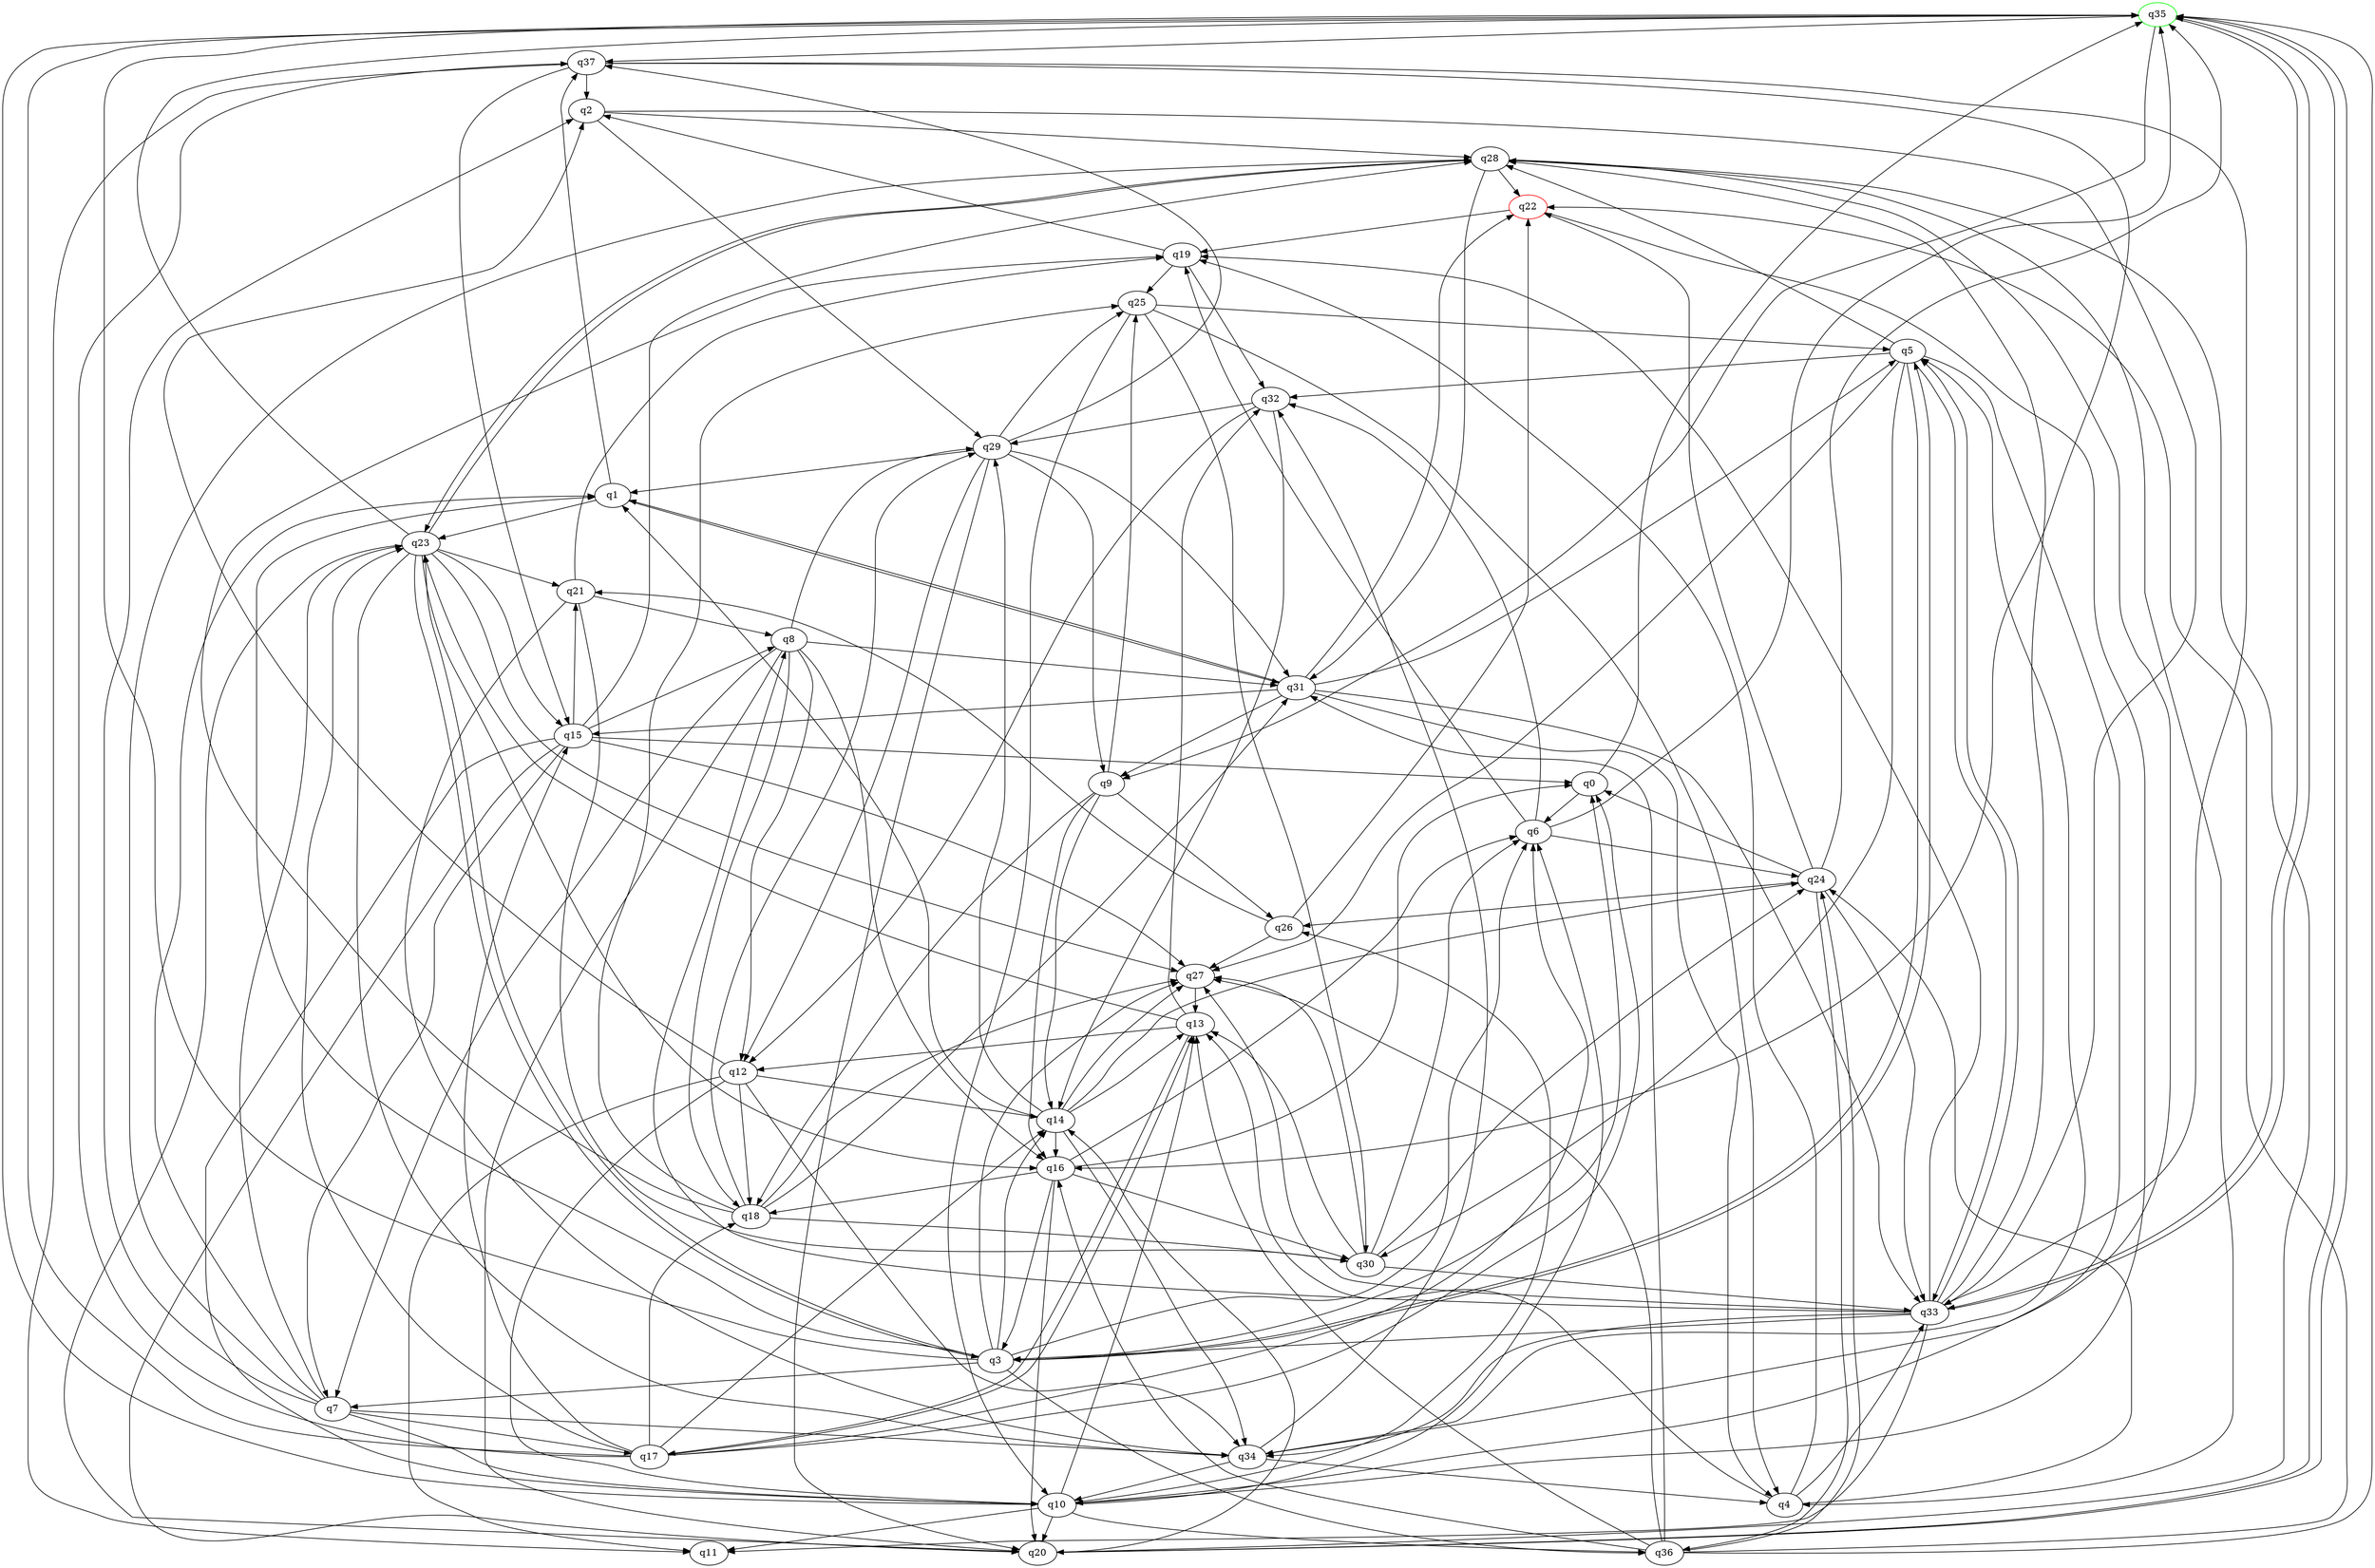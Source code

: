 digraph A{
q35 [initial=1,color=green];
q22 [final=1,color=red];
q0 -> q6;
q0 -> q35;
q1 -> q23;
q1 -> q31;
q1 -> q37;
q2 -> q28;
q2 -> q29;
q2 -> q33;
q3 -> q0;
q3 -> q1;
q3 -> q5;
q3 -> q6;
q3 -> q7;
q3 -> q14;
q3 -> q23;
q3 -> q27;
q3 -> q35;
q3 -> q36;
q4 -> q13;
q4 -> q19;
q4 -> q24;
q4 -> q33;
q5 -> q3;
q5 -> q10;
q5 -> q27;
q5 -> q28;
q5 -> q30;
q5 -> q32;
q5 -> q33;
q6 -> q19;
q6 -> q24;
q6 -> q32;
q6 -> q35;
q7 -> q1;
q7 -> q2;
q7 -> q10;
q7 -> q17;
q7 -> q23;
q7 -> q28;
q7 -> q34;
q8 -> q7;
q8 -> q12;
q8 -> q16;
q8 -> q18;
q8 -> q20;
q8 -> q29;
q8 -> q31;
q9 -> q14;
q9 -> q16;
q9 -> q18;
q9 -> q25;
q9 -> q26;
q10 -> q6;
q10 -> q11;
q10 -> q13;
q10 -> q20;
q10 -> q26;
q10 -> q35;
q10 -> q36;
q12 -> q2;
q12 -> q10;
q12 -> q11;
q12 -> q14;
q12 -> q18;
q12 -> q34;
q13 -> q12;
q13 -> q17;
q13 -> q23;
q13 -> q32;
q14 -> q1;
q14 -> q13;
q14 -> q16;
q14 -> q24;
q14 -> q27;
q14 -> q29;
q14 -> q34;
q15 -> q0;
q15 -> q7;
q15 -> q8;
q15 -> q10;
q15 -> q20;
q15 -> q21;
q15 -> q27;
q15 -> q28;
q16 -> q0;
q16 -> q3;
q16 -> q6;
q16 -> q18;
q16 -> q20;
q16 -> q30;
q17 -> q0;
q17 -> q6;
q17 -> q13;
q17 -> q14;
q17 -> q15;
q17 -> q18;
q17 -> q23;
q17 -> q35;
q17 -> q37;
q18 -> q19;
q18 -> q25;
q18 -> q27;
q18 -> q29;
q18 -> q30;
q18 -> q31;
q19 -> q2;
q19 -> q25;
q19 -> q32;
q20 -> q14;
q20 -> q28;
q20 -> q35;
q21 -> q8;
q21 -> q19;
q21 -> q30;
q21 -> q34;
q22 -> q10;
q22 -> q19;
q23 -> q3;
q23 -> q15;
q23 -> q16;
q23 -> q20;
q23 -> q21;
q23 -> q27;
q23 -> q28;
q23 -> q34;
q23 -> q35;
q24 -> q0;
q24 -> q22;
q24 -> q26;
q24 -> q33;
q24 -> q35;
q24 -> q36;
q25 -> q4;
q25 -> q5;
q25 -> q10;
q25 -> q30;
q26 -> q21;
q26 -> q22;
q26 -> q27;
q27 -> q13;
q28 -> q4;
q28 -> q22;
q28 -> q23;
q28 -> q31;
q28 -> q34;
q29 -> q1;
q29 -> q9;
q29 -> q12;
q29 -> q20;
q29 -> q25;
q29 -> q31;
q29 -> q37;
q30 -> q6;
q30 -> q13;
q30 -> q24;
q30 -> q27;
q30 -> q33;
q31 -> q1;
q31 -> q4;
q31 -> q5;
q31 -> q9;
q31 -> q15;
q31 -> q22;
q31 -> q33;
q32 -> q12;
q32 -> q14;
q32 -> q29;
q33 -> q3;
q33 -> q5;
q33 -> q8;
q33 -> q11;
q33 -> q19;
q33 -> q27;
q33 -> q28;
q33 -> q34;
q33 -> q35;
q34 -> q4;
q34 -> q5;
q34 -> q10;
q34 -> q32;
q35 -> q9;
q35 -> q20;
q35 -> q33;
q35 -> q37;
q36 -> q13;
q36 -> q16;
q36 -> q22;
q36 -> q24;
q36 -> q27;
q36 -> q31;
q36 -> q35;
q37 -> q2;
q37 -> q11;
q37 -> q15;
q37 -> q16;
q37 -> q33;
}